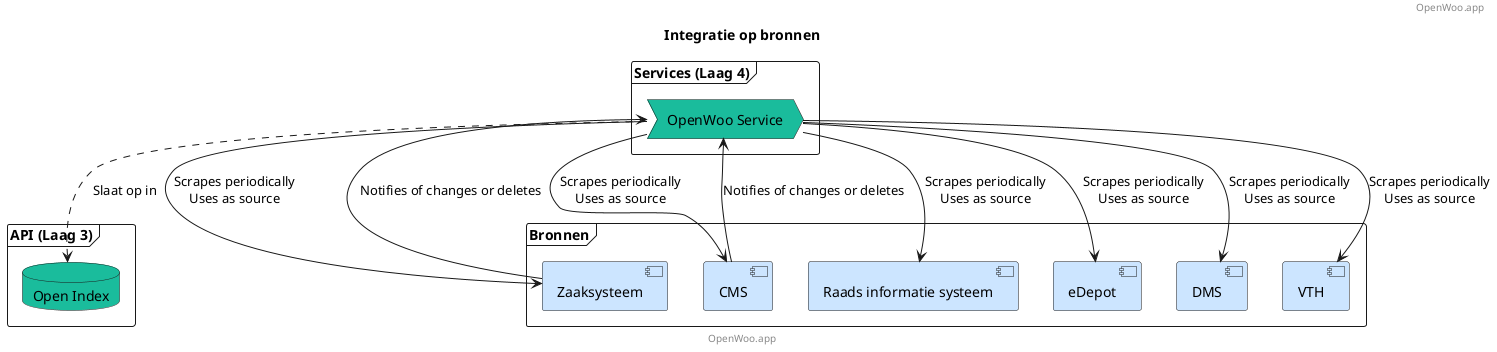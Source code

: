@startuml
title Integratie op bronnen
footer: OpenWoo.app
header: OpenWoo.app



' Services (Laag 4)
frame "Services (Laag 4)" {
    process "OpenWoo Service"  as OWS #1abc9c
}

' Integratie (Laag 3)
frame "API (Laag 3)" {
    database "Open Index" as OI #1abc9c
}

' Bronnen (Laag 2)
frame "Bronnen" {
    component "Zaaksysteem" as Zaaksysteem  #cce5ff
    component "CMS" as CMS  #cce5ff
    component "Raads informatie systeem" as Raadsinfo  #cce5ff
    component "eDepot" as eDepot  #cce5ff
    component "DMS" as DMS  #cce5ff
    component "VTH" as VTH  #cce5ff
}

' Relationships
OWS ..> OI: Slaat op in

OWS -down-> CMS : Scrapes periodically\nUses as source
OWS -down-> Zaaksysteem : Scrapes periodically\nUses as source
OWS -down-> Raadsinfo : Scrapes periodically\nUses as source
OWS -down-> eDepot : Scrapes periodically\nUses as source
OWS -down-> DMS : Scrapes periodically\nUses as source
OWS -down-> VTH : Scrapes periodically\nUses as source

' Notifications
CMS -up-> OWS : Notifies of changes or deletes
Zaaksysteem -up-> OWS : Notifies of changes or deletes

@enduml
